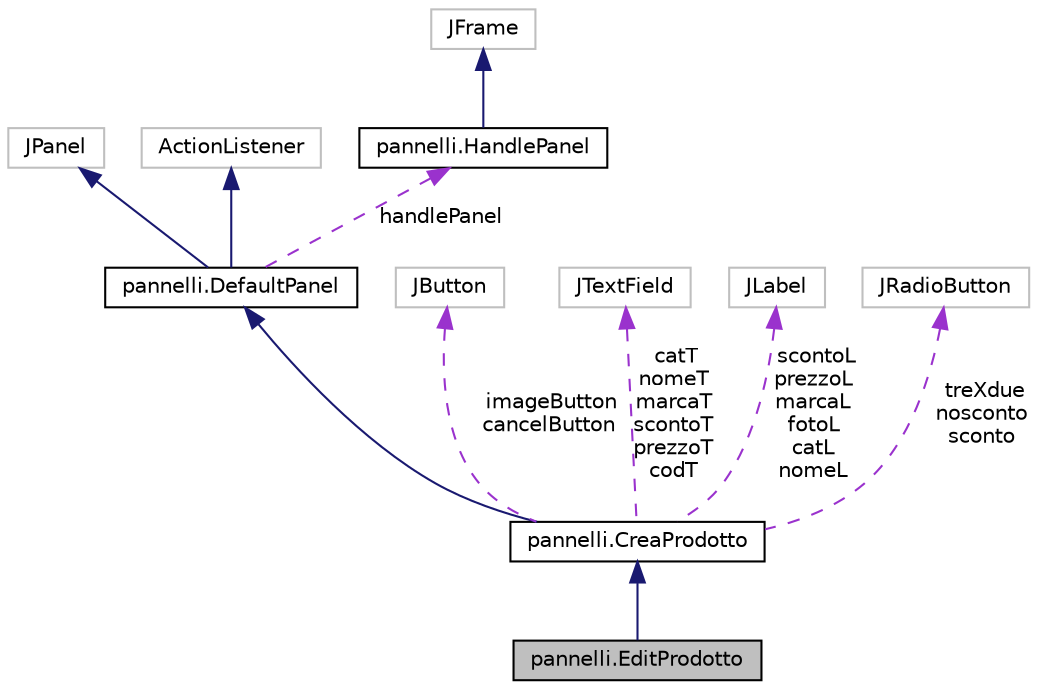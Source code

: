 digraph "pannelli.EditProdotto"
{
  edge [fontname="Helvetica",fontsize="10",labelfontname="Helvetica",labelfontsize="10"];
  node [fontname="Helvetica",fontsize="10",shape=record];
  Node1 [label="pannelli.EditProdotto",height=0.2,width=0.4,color="black", fillcolor="grey75", style="filled", fontcolor="black"];
  Node2 -> Node1 [dir="back",color="midnightblue",fontsize="10",style="solid",fontname="Helvetica"];
  Node2 [label="pannelli.CreaProdotto",height=0.2,width=0.4,color="black", fillcolor="white", style="filled",URL="$classpannelli_1_1CreaProdotto.html",tooltip="classe che implementa il pannello per la creazione di un nuovo prodotto, offre quindi la possibilità ..."];
  Node3 -> Node2 [dir="back",color="midnightblue",fontsize="10",style="solid",fontname="Helvetica"];
  Node3 [label="pannelli.DefaultPanel",height=0.2,width=0.4,color="black", fillcolor="white", style="filled",URL="$classpannelli_1_1DefaultPanel.html",tooltip="classe che implementa il pannello di default dal quale tutti i pannelli del progetto estendo direttam..."];
  Node4 -> Node3 [dir="back",color="midnightblue",fontsize="10",style="solid",fontname="Helvetica"];
  Node4 [label="JPanel",height=0.2,width=0.4,color="grey75", fillcolor="white", style="filled"];
  Node5 -> Node3 [dir="back",color="midnightblue",fontsize="10",style="solid",fontname="Helvetica"];
  Node5 [label="ActionListener",height=0.2,width=0.4,color="grey75", fillcolor="white", style="filled"];
  Node6 -> Node3 [dir="back",color="darkorchid3",fontsize="10",style="dashed",label=" handlePanel" ,fontname="Helvetica"];
  Node6 [label="pannelli.HandlePanel",height=0.2,width=0.4,color="black", fillcolor="white", style="filled",URL="$classpannelli_1_1HandlePanel.html",tooltip="classe che implementa il pannello che gestisce tutti i pannelli e a seconda del bisogno cambi da un p..."];
  Node7 -> Node6 [dir="back",color="midnightblue",fontsize="10",style="solid",fontname="Helvetica"];
  Node7 [label="JFrame",height=0.2,width=0.4,color="grey75", fillcolor="white", style="filled"];
  Node8 -> Node2 [dir="back",color="darkorchid3",fontsize="10",style="dashed",label=" imageButton\ncancelButton" ,fontname="Helvetica"];
  Node8 [label="JButton",height=0.2,width=0.4,color="grey75", fillcolor="white", style="filled"];
  Node9 -> Node2 [dir="back",color="darkorchid3",fontsize="10",style="dashed",label=" catT\nnomeT\nmarcaT\nscontoT\nprezzoT\ncodT" ,fontname="Helvetica"];
  Node9 [label="JTextField",height=0.2,width=0.4,color="grey75", fillcolor="white", style="filled"];
  Node10 -> Node2 [dir="back",color="darkorchid3",fontsize="10",style="dashed",label=" scontoL\nprezzoL\nmarcaL\nfotoL\ncatL\nnomeL" ,fontname="Helvetica"];
  Node10 [label="JLabel",height=0.2,width=0.4,color="grey75", fillcolor="white", style="filled"];
  Node11 -> Node2 [dir="back",color="darkorchid3",fontsize="10",style="dashed",label=" treXdue\nnosconto\nsconto" ,fontname="Helvetica"];
  Node11 [label="JRadioButton",height=0.2,width=0.4,color="grey75", fillcolor="white", style="filled"];
}

